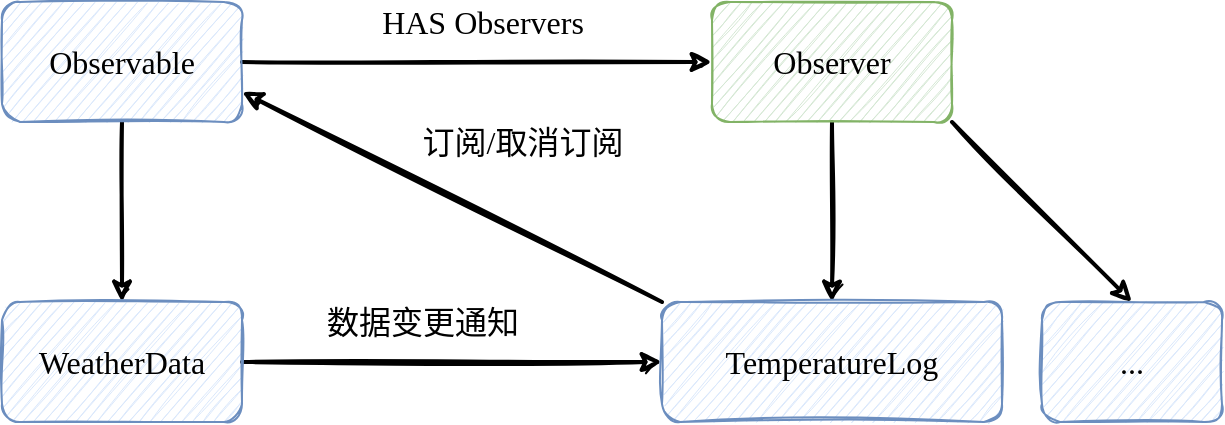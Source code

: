 <mxfile version="20.3.0" type="device"><diagram id="5CriN42l5tzf2u_kSlkj" name="第 1 页"><mxGraphModel dx="1072" dy="774" grid="1" gridSize="10" guides="1" tooltips="1" connect="1" arrows="1" fold="1" page="1" pageScale="1" pageWidth="1169" pageHeight="827" math="0" shadow="0"><root><mxCell id="0"/><mxCell id="1" parent="0"/><mxCell id="sIHhCdgJMYdNkwDH9x4I-3" style="edgeStyle=orthogonalEdgeStyle;rounded=0;orthogonalLoop=1;jettySize=auto;html=1;entryX=0.5;entryY=0;entryDx=0;entryDy=0;fontFamily=Comic Sans MS;fontSize=16;sketch=1;strokeWidth=2;" edge="1" parent="1" source="sIHhCdgJMYdNkwDH9x4I-1" target="sIHhCdgJMYdNkwDH9x4I-2"><mxGeometry relative="1" as="geometry"/></mxCell><mxCell id="sIHhCdgJMYdNkwDH9x4I-7" style="edgeStyle=orthogonalEdgeStyle;rounded=0;sketch=1;orthogonalLoop=1;jettySize=auto;html=1;strokeWidth=2;fontFamily=Comic Sans MS;fontSize=16;" edge="1" parent="1" source="sIHhCdgJMYdNkwDH9x4I-1" target="sIHhCdgJMYdNkwDH9x4I-4"><mxGeometry relative="1" as="geometry"/></mxCell><mxCell id="sIHhCdgJMYdNkwDH9x4I-8" value="HAS Observers" style="edgeLabel;html=1;align=center;verticalAlign=middle;resizable=0;points=[];fontSize=16;fontFamily=Comic Sans MS;" vertex="1" connectable="0" parent="sIHhCdgJMYdNkwDH9x4I-7"><mxGeometry x="0.157" y="4" relative="1" as="geometry"><mxPoint x="-16" y="-16" as="offset"/></mxGeometry></mxCell><mxCell id="sIHhCdgJMYdNkwDH9x4I-10" value="数据变更通知" style="edgeStyle=none;rounded=0;sketch=1;orthogonalLoop=1;jettySize=auto;html=1;exitX=1;exitY=0.5;exitDx=0;exitDy=0;entryX=0;entryY=0.5;entryDx=0;entryDy=0;strokeWidth=2;fontFamily=Comic Sans MS;fontSize=16;" edge="1" parent="1" source="sIHhCdgJMYdNkwDH9x4I-2" target="sIHhCdgJMYdNkwDH9x4I-5"><mxGeometry x="-0.143" y="20" relative="1" as="geometry"><mxPoint as="offset"/></mxGeometry></mxCell><mxCell id="sIHhCdgJMYdNkwDH9x4I-1" value="&lt;font style=&quot;font-size: 16px;&quot;&gt;Observable&lt;/font&gt;" style="rounded=1;whiteSpace=wrap;html=1;fillColor=#dae8fc;strokeColor=#6c8ebf;sketch=1;fontFamily=Comic Sans MS;" vertex="1" parent="1"><mxGeometry x="280" y="110" width="120" height="60" as="geometry"/></mxCell><mxCell id="sIHhCdgJMYdNkwDH9x4I-2" value="&lt;span style=&quot;font-size: 16px;&quot;&gt;WeatherData&lt;/span&gt;" style="rounded=1;whiteSpace=wrap;html=1;fillColor=#dae8fc;strokeColor=#6c8ebf;sketch=1;fontFamily=Comic Sans MS;" vertex="1" parent="1"><mxGeometry x="280" y="260" width="120" height="60" as="geometry"/></mxCell><mxCell id="sIHhCdgJMYdNkwDH9x4I-6" style="edgeStyle=orthogonalEdgeStyle;rounded=0;sketch=1;orthogonalLoop=1;jettySize=auto;html=1;strokeWidth=2;fontFamily=Comic Sans MS;fontSize=16;" edge="1" parent="1" source="sIHhCdgJMYdNkwDH9x4I-4" target="sIHhCdgJMYdNkwDH9x4I-5"><mxGeometry relative="1" as="geometry"/></mxCell><mxCell id="sIHhCdgJMYdNkwDH9x4I-12" style="edgeStyle=none;rounded=0;sketch=1;orthogonalLoop=1;jettySize=auto;html=1;exitX=1;exitY=1;exitDx=0;exitDy=0;entryX=0.5;entryY=0;entryDx=0;entryDy=0;strokeWidth=2;fontFamily=Comic Sans MS;fontSize=16;" edge="1" parent="1" source="sIHhCdgJMYdNkwDH9x4I-4" target="sIHhCdgJMYdNkwDH9x4I-11"><mxGeometry relative="1" as="geometry"/></mxCell><mxCell id="sIHhCdgJMYdNkwDH9x4I-4" value="&lt;font style=&quot;font-size: 16px;&quot;&gt;Observer&lt;/font&gt;" style="rounded=1;whiteSpace=wrap;html=1;fillColor=#d5e8d4;strokeColor=#82b366;sketch=1;fontFamily=Comic Sans MS;" vertex="1" parent="1"><mxGeometry x="635" y="110" width="120" height="60" as="geometry"/></mxCell><mxCell id="sIHhCdgJMYdNkwDH9x4I-9" value="订阅/取消订阅" style="rounded=0;sketch=1;orthogonalLoop=1;jettySize=auto;html=1;exitX=0;exitY=0;exitDx=0;exitDy=0;entryX=1;entryY=0.75;entryDx=0;entryDy=0;strokeWidth=2;fontFamily=Comic Sans MS;fontSize=16;" edge="1" parent="1" source="sIHhCdgJMYdNkwDH9x4I-5" target="sIHhCdgJMYdNkwDH9x4I-1"><mxGeometry x="-0.162" y="-40" relative="1" as="geometry"><mxPoint as="offset"/></mxGeometry></mxCell><mxCell id="sIHhCdgJMYdNkwDH9x4I-5" value="&lt;span style=&quot;font-size: 16px;&quot;&gt;TemperatureLog&lt;/span&gt;" style="rounded=1;whiteSpace=wrap;html=1;fillColor=#dae8fc;strokeColor=#6c8ebf;sketch=1;fontFamily=Comic Sans MS;" vertex="1" parent="1"><mxGeometry x="610" y="260" width="170" height="60" as="geometry"/></mxCell><mxCell id="sIHhCdgJMYdNkwDH9x4I-11" value="&lt;span style=&quot;font-size: 16px;&quot;&gt;...&lt;/span&gt;" style="rounded=1;whiteSpace=wrap;html=1;fillColor=#dae8fc;strokeColor=#6c8ebf;sketch=1;fontFamily=Comic Sans MS;" vertex="1" parent="1"><mxGeometry x="800" y="260" width="90" height="60" as="geometry"/></mxCell></root></mxGraphModel></diagram></mxfile>